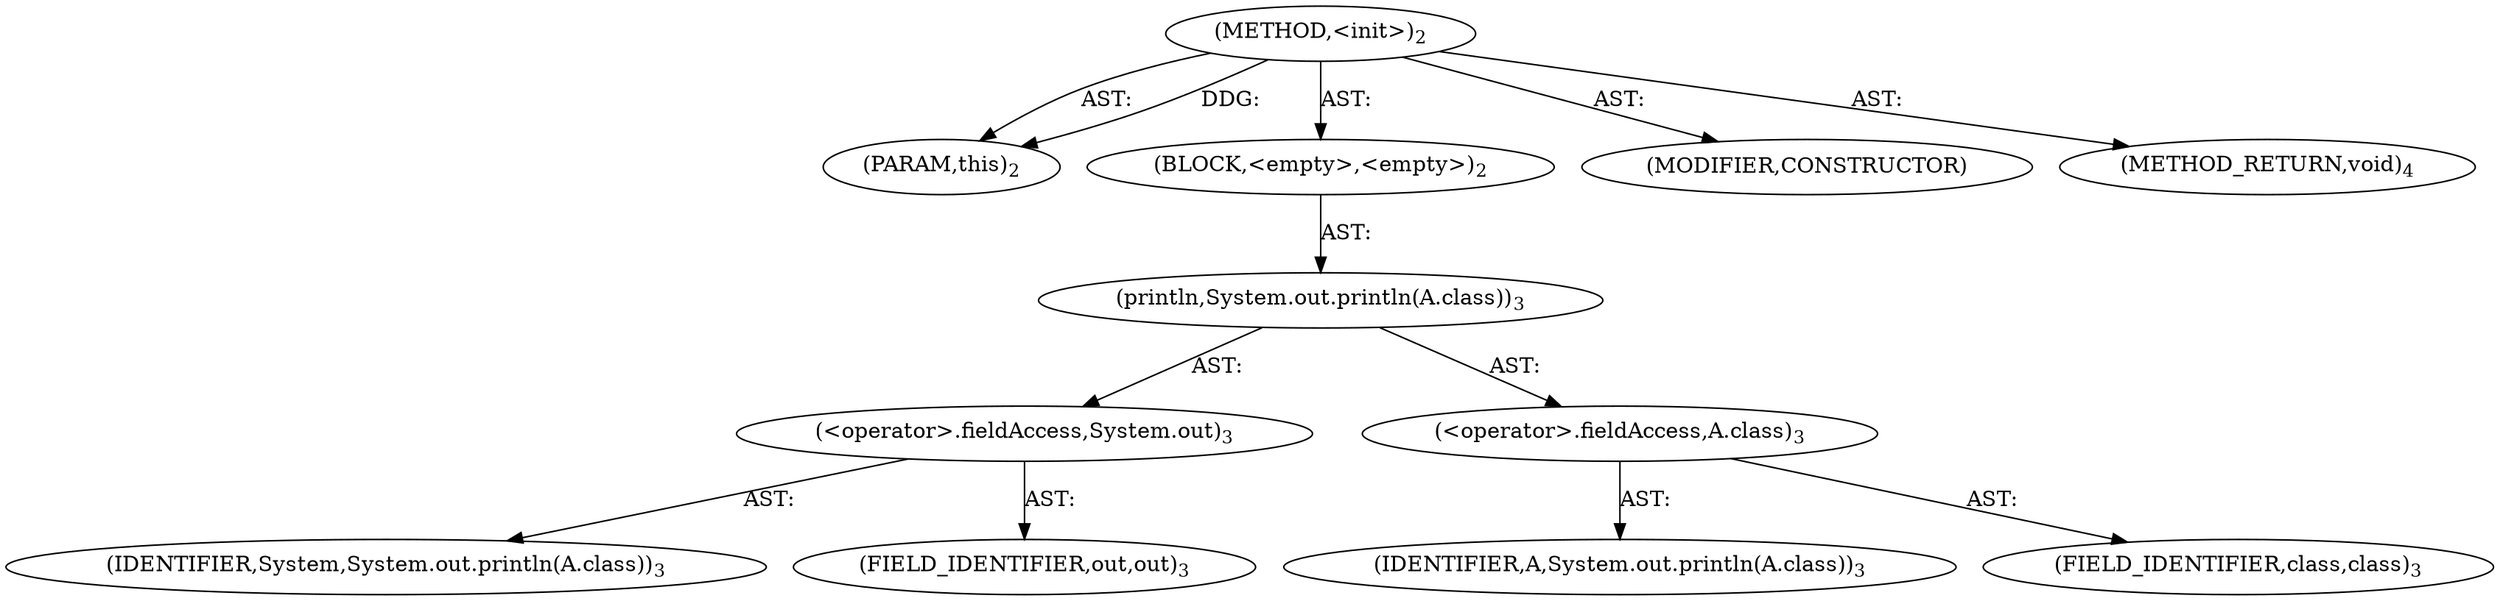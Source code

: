 digraph "&lt;init&gt;" {  
"111669149696" [label = <(METHOD,&lt;init&gt;)<SUB>2</SUB>> ]
"115964116992" [label = <(PARAM,this)<SUB>2</SUB>> ]
"25769803776" [label = <(BLOCK,&lt;empty&gt;,&lt;empty&gt;)<SUB>2</SUB>> ]
"30064771072" [label = <(println,System.out.println(A.class))<SUB>3</SUB>> ]
"30064771073" [label = <(&lt;operator&gt;.fieldAccess,System.out)<SUB>3</SUB>> ]
"68719476736" [label = <(IDENTIFIER,System,System.out.println(A.class))<SUB>3</SUB>> ]
"55834574848" [label = <(FIELD_IDENTIFIER,out,out)<SUB>3</SUB>> ]
"30064771074" [label = <(&lt;operator&gt;.fieldAccess,A.class)<SUB>3</SUB>> ]
"68719476737" [label = <(IDENTIFIER,A,System.out.println(A.class))<SUB>3</SUB>> ]
"55834574849" [label = <(FIELD_IDENTIFIER,class,class)<SUB>3</SUB>> ]
"133143986176" [label = <(MODIFIER,CONSTRUCTOR)> ]
"128849018880" [label = <(METHOD_RETURN,void)<SUB>4</SUB>> ]
  "111669149696" -> "115964116992"  [ label = "AST: "] 
  "111669149696" -> "25769803776"  [ label = "AST: "] 
  "111669149696" -> "133143986176"  [ label = "AST: "] 
  "111669149696" -> "128849018880"  [ label = "AST: "] 
  "25769803776" -> "30064771072"  [ label = "AST: "] 
  "30064771072" -> "30064771073"  [ label = "AST: "] 
  "30064771072" -> "30064771074"  [ label = "AST: "] 
  "30064771073" -> "68719476736"  [ label = "AST: "] 
  "30064771073" -> "55834574848"  [ label = "AST: "] 
  "30064771074" -> "68719476737"  [ label = "AST: "] 
  "30064771074" -> "55834574849"  [ label = "AST: "] 
  "111669149696" -> "115964116992"  [ label = "DDG: "] 
}
